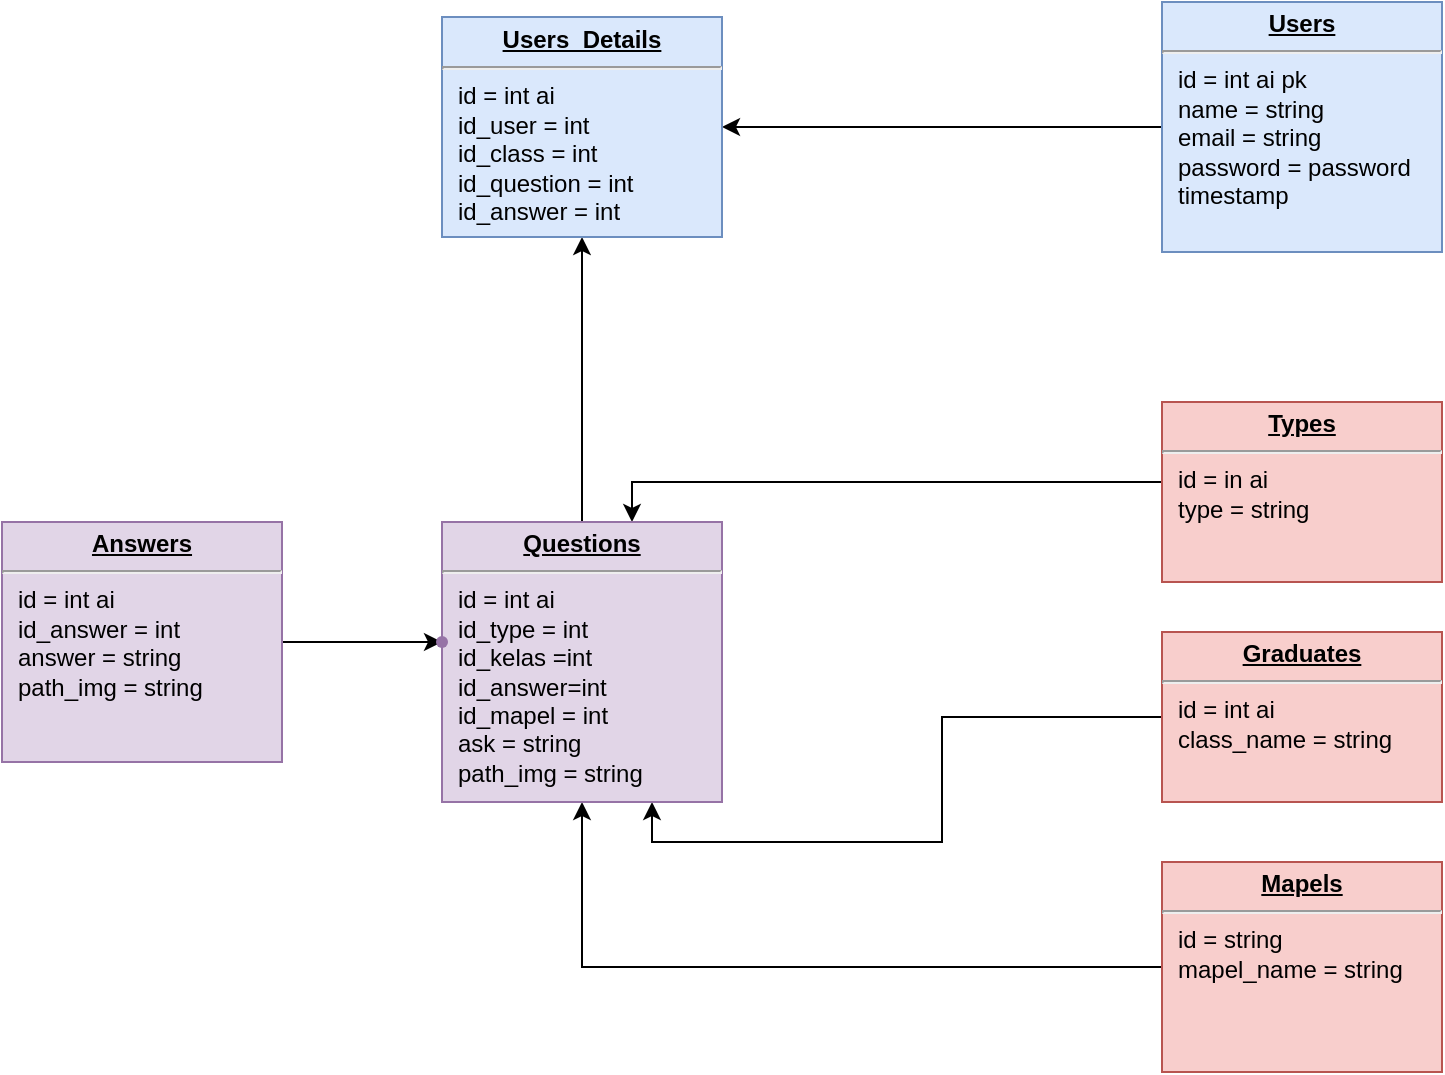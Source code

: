 <mxfile version="20.2.3" type="github">
  <diagram name="Page-1" id="a7904f86-f2b4-8e86-fa97-74104820619b">
    <mxGraphModel dx="1304" dy="576" grid="1" gridSize="10" guides="1" tooltips="1" connect="1" arrows="1" fold="1" page="1" pageScale="1" pageWidth="1100" pageHeight="850" background="none" math="0" shadow="0">
      <root>
        <mxCell id="0" />
        <mxCell id="1" parent="0" />
        <mxCell id="gUiussVzeaE3_an8czuC-16" value="" style="edgeStyle=orthogonalEdgeStyle;rounded=0;orthogonalLoop=1;jettySize=auto;html=1;entryX=0.75;entryY=1;entryDx=0;entryDy=0;" edge="1" parent="1" source="24794b860abc3c2d-19" target="24794b860abc3c2d-28">
          <mxGeometry relative="1" as="geometry" />
        </mxCell>
        <mxCell id="24794b860abc3c2d-19" value="&lt;p style=&quot;margin: 0px ; margin-top: 4px ; text-align: center ; text-decoration: underline&quot;&gt;&lt;b&gt;Graduates&lt;/b&gt;&lt;/p&gt;&lt;hr&gt;&lt;p style=&quot;margin: 0px ; margin-left: 8px&quot;&gt;id = int ai&lt;br&gt;class_name = string&lt;br&gt;&lt;br&gt;&lt;/p&gt;" style="verticalAlign=top;align=left;overflow=fill;fontSize=12;fontFamily=Helvetica;html=1;rounded=0;shadow=0;comic=0;labelBackgroundColor=none;strokeWidth=1;fillColor=#f8cecc;strokeColor=#b85450;" parent="1" vertex="1">
          <mxGeometry x="1020" y="455" width="140" height="85" as="geometry" />
        </mxCell>
        <mxCell id="gUiussVzeaE3_an8czuC-24" value="" style="edgeStyle=orthogonalEdgeStyle;rounded=0;orthogonalLoop=1;jettySize=auto;html=1;" edge="1" parent="1" source="24794b860abc3c2d-20" target="24794b860abc3c2d-24">
          <mxGeometry relative="1" as="geometry" />
        </mxCell>
        <mxCell id="24794b860abc3c2d-20" value="&lt;p style=&quot;margin: 0px ; margin-top: 4px ; text-align: center ; text-decoration: underline&quot;&gt;&lt;b&gt;Users&lt;/b&gt;&lt;/p&gt;&lt;hr&gt;&lt;p style=&quot;margin: 0px ; margin-left: 8px&quot;&gt;id = int ai pk&lt;br&gt;name = string&lt;/p&gt;&lt;p style=&quot;margin: 0px ; margin-left: 8px&quot;&gt;email = string&lt;/p&gt;&lt;p style=&quot;margin: 0px ; margin-left: 8px&quot;&gt;password = password&lt;/p&gt;&lt;p style=&quot;margin: 0px ; margin-left: 8px&quot;&gt;timestamp&lt;/p&gt;&lt;p style=&quot;margin: 0px ; margin-left: 8px&quot;&gt;&lt;br&gt;&lt;/p&gt;" style="verticalAlign=top;align=left;overflow=fill;fontSize=12;fontFamily=Helvetica;html=1;rounded=0;shadow=0;comic=0;labelBackgroundColor=none;strokeWidth=1;fillColor=#dae8fc;strokeColor=#6c8ebf;" parent="1" vertex="1">
          <mxGeometry x="1020" y="140" width="140" height="125" as="geometry" />
        </mxCell>
        <mxCell id="gUiussVzeaE3_an8czuC-25" value="" style="edgeStyle=orthogonalEdgeStyle;rounded=0;orthogonalLoop=1;jettySize=auto;html=1;" edge="1" parent="1" source="24794b860abc3c2d-21" target="gUiussVzeaE3_an8czuC-14">
          <mxGeometry relative="1" as="geometry" />
        </mxCell>
        <mxCell id="24794b860abc3c2d-21" value="&lt;p style=&quot;margin: 0px ; margin-top: 4px ; text-align: center ; text-decoration: underline&quot;&gt;&lt;b&gt;Answers&lt;/b&gt;&lt;/p&gt;&lt;hr&gt;&lt;p style=&quot;margin: 0px ; margin-left: 8px&quot;&gt;id = int ai&lt;/p&gt;&lt;p style=&quot;margin: 0px ; margin-left: 8px&quot;&gt;id_answer = int&lt;/p&gt;&lt;p style=&quot;margin: 0px ; margin-left: 8px&quot;&gt;answer = string&lt;/p&gt;&lt;p style=&quot;margin: 0px ; margin-left: 8px&quot;&gt;path_img = string&lt;br&gt;&lt;br&gt;&lt;/p&gt;" style="verticalAlign=top;align=left;overflow=fill;fontSize=12;fontFamily=Helvetica;html=1;rounded=0;shadow=0;comic=0;labelBackgroundColor=none;strokeWidth=1;fillColor=#e1d5e7;strokeColor=#9673a6;" parent="1" vertex="1">
          <mxGeometry x="440" y="400" width="140" height="120" as="geometry" />
        </mxCell>
        <mxCell id="gUiussVzeaE3_an8czuC-20" value="" style="edgeStyle=orthogonalEdgeStyle;rounded=0;orthogonalLoop=1;jettySize=auto;html=1;" edge="1" parent="1" source="24794b860abc3c2d-23" target="24794b860abc3c2d-28">
          <mxGeometry relative="1" as="geometry" />
        </mxCell>
        <mxCell id="24794b860abc3c2d-23" value="&lt;p style=&quot;margin: 0px ; margin-top: 4px ; text-align: center ; text-decoration: underline&quot;&gt;&lt;b&gt;Mapels&lt;/b&gt;&lt;/p&gt;&lt;hr&gt;&lt;p style=&quot;margin: 0px ; margin-left: 8px&quot;&gt;id = string&lt;br&gt;mapel_name = string&lt;br&gt;&lt;/p&gt;" style="verticalAlign=top;align=left;overflow=fill;fontSize=12;fontFamily=Helvetica;html=1;rounded=0;shadow=0;comic=0;labelBackgroundColor=none;strokeWidth=1;fillColor=#f8cecc;strokeColor=#b85450;" parent="1" vertex="1">
          <mxGeometry x="1020" y="570" width="140" height="105" as="geometry" />
        </mxCell>
        <mxCell id="gUiussVzeaE3_an8czuC-7" value="" style="edgeStyle=orthogonalEdgeStyle;rounded=0;orthogonalLoop=1;jettySize=auto;html=1;" edge="1" parent="1" source="24794b860abc3c2d-27" target="24794b860abc3c2d-28">
          <mxGeometry relative="1" as="geometry">
            <mxPoint x="890" y="590" as="targetPoint" />
            <Array as="points">
              <mxPoint x="755" y="380" />
            </Array>
          </mxGeometry>
        </mxCell>
        <mxCell id="24794b860abc3c2d-27" value="&lt;p style=&quot;margin: 0px ; margin-top: 4px ; text-align: center ; text-decoration: underline&quot;&gt;&lt;b&gt;Types&lt;/b&gt;&lt;/p&gt;&lt;hr&gt;&lt;p style=&quot;margin: 0px ; margin-left: 8px&quot;&gt;id = in ai&lt;br&gt;type = string&lt;br&gt;&lt;/p&gt;" style="verticalAlign=top;align=left;overflow=fill;fontSize=12;fontFamily=Helvetica;html=1;rounded=0;shadow=0;comic=0;labelBackgroundColor=none;strokeWidth=1;fillColor=#f8cecc;strokeColor=#b85450;" parent="1" vertex="1">
          <mxGeometry x="1020" y="340" width="140" height="90" as="geometry" />
        </mxCell>
        <mxCell id="gUiussVzeaE3_an8czuC-23" value="" style="edgeStyle=orthogonalEdgeStyle;rounded=0;orthogonalLoop=1;jettySize=auto;html=1;" edge="1" parent="1" source="24794b860abc3c2d-28" target="24794b860abc3c2d-24">
          <mxGeometry relative="1" as="geometry" />
        </mxCell>
        <mxCell id="24794b860abc3c2d-28" value="&lt;p style=&quot;margin: 0px ; margin-top: 4px ; text-align: center ; text-decoration: underline&quot;&gt;&lt;b&gt;Questions&lt;/b&gt;&lt;/p&gt;&lt;hr&gt;&lt;p style=&quot;margin: 0px ; margin-left: 8px&quot;&gt;id = int ai&lt;/p&gt;&lt;p style=&quot;margin: 0px ; margin-left: 8px&quot;&gt;id_type = int&lt;/p&gt;&lt;p style=&quot;margin: 0px ; margin-left: 8px&quot;&gt;id_kelas =int&lt;/p&gt;&lt;p style=&quot;margin: 0px ; margin-left: 8px&quot;&gt;id_answer=int&lt;/p&gt;&lt;p style=&quot;margin: 0px ; margin-left: 8px&quot;&gt;id_mapel = int&lt;br&gt;ask = string&lt;br&gt;&lt;/p&gt;&lt;p style=&quot;margin: 0px ; margin-left: 8px&quot;&gt;path_img = string&lt;/p&gt;" style="verticalAlign=top;align=left;overflow=fill;fontSize=12;fontFamily=Helvetica;html=1;rounded=0;shadow=0;comic=0;labelBackgroundColor=none;strokeWidth=1;fillColor=#e1d5e7;strokeColor=#9673a6;" parent="1" vertex="1">
          <mxGeometry x="660" y="400" width="140" height="140" as="geometry" />
        </mxCell>
        <mxCell id="gvbvxzTdwIQ64yeIUCfx-1" style="edgeStyle=orthogonalEdgeStyle;rounded=0;orthogonalLoop=1;jettySize=auto;html=1;exitX=0.5;exitY=1;exitDx=0;exitDy=0;" parent="1" source="24794b860abc3c2d-24" target="24794b860abc3c2d-24" edge="1">
          <mxGeometry relative="1" as="geometry" />
        </mxCell>
        <mxCell id="24794b860abc3c2d-24" value="&lt;p style=&quot;margin: 0px ; margin-top: 4px ; text-align: center ; text-decoration: underline&quot;&gt;&lt;b&gt;Users_Details&lt;/b&gt;&lt;/p&gt;&lt;hr&gt;&lt;p style=&quot;margin: 0px ; margin-left: 8px&quot;&gt;id = int ai&lt;br&gt;id_user = int&lt;/p&gt;&lt;p style=&quot;margin: 0px ; margin-left: 8px&quot;&gt;id_class = int&amp;nbsp;&lt;br&gt;id_question&lt;span style=&quot;background-color: initial;&quot;&gt;&amp;nbsp;= int&lt;/span&gt;&lt;/p&gt;&lt;p style=&quot;margin: 0px ; margin-left: 8px&quot;&gt;id_answer = int&lt;br&gt;&lt;/p&gt;&lt;p style=&quot;margin: 0px ; margin-left: 8px&quot;&gt;&lt;br&gt;&lt;/p&gt;&lt;p style=&quot;margin: 0px ; margin-left: 8px&quot;&gt;&lt;br&gt;&lt;/p&gt;" style="verticalAlign=top;align=left;overflow=fill;fontSize=12;fontFamily=Helvetica;html=1;rounded=0;shadow=0;comic=0;labelBackgroundColor=none;strokeWidth=1;fillColor=#dae8fc;strokeColor=#6c8ebf;" parent="1" vertex="1">
          <mxGeometry x="660" y="147.5" width="140" height="110" as="geometry" />
        </mxCell>
        <mxCell id="gUiussVzeaE3_an8czuC-14" value="" style="shape=waypoint;sketch=0;size=6;pointerEvents=1;points=[];fillColor=#e1d5e7;resizable=0;rotatable=0;perimeter=centerPerimeter;snapToPoint=1;align=left;verticalAlign=top;strokeColor=#9673a6;rounded=0;shadow=0;comic=0;labelBackgroundColor=none;strokeWidth=1;" vertex="1" parent="1">
          <mxGeometry x="640" y="440" width="40" height="40" as="geometry" />
        </mxCell>
        <mxCell id="gUiussVzeaE3_an8czuC-26" style="edgeStyle=orthogonalEdgeStyle;rounded=0;orthogonalLoop=1;jettySize=auto;html=1;entryX=0.376;entryY=0.456;entryDx=0;entryDy=0;entryPerimeter=0;" edge="1" parent="1" source="gUiussVzeaE3_an8czuC-14" target="gUiussVzeaE3_an8czuC-14">
          <mxGeometry relative="1" as="geometry" />
        </mxCell>
      </root>
    </mxGraphModel>
  </diagram>
</mxfile>

